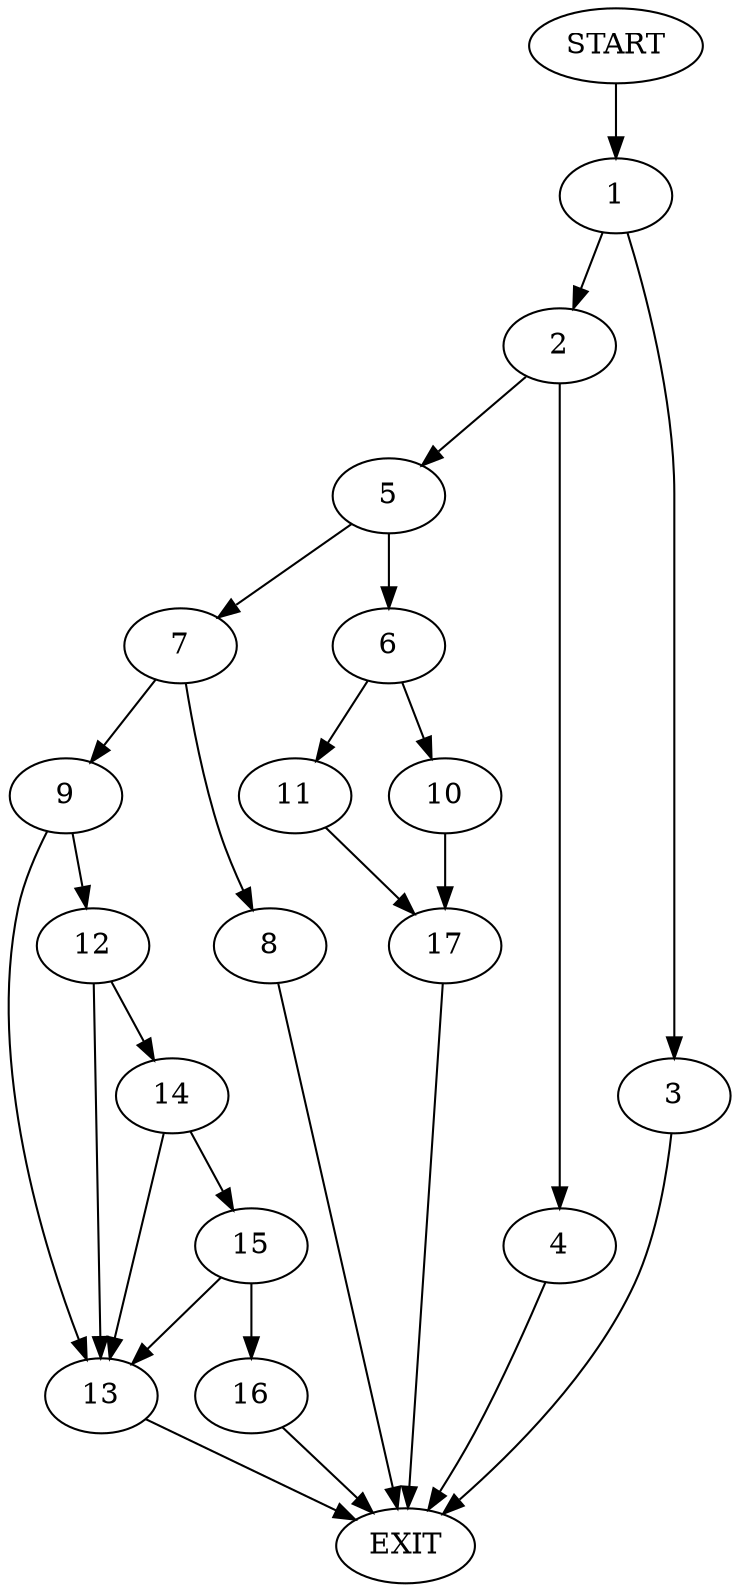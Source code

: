 digraph {
0 [label="START"]
18 [label="EXIT"]
0 -> 1
1 -> 2
1 -> 3
2 -> 4
2 -> 5
3 -> 18
5 -> 6
5 -> 7
4 -> 18
7 -> 8
7 -> 9
6 -> 10
6 -> 11
8 -> 18
9 -> 12
9 -> 13
12 -> 14
12 -> 13
13 -> 18
14 -> 13
14 -> 15
15 -> 13
15 -> 16
16 -> 18
11 -> 17
10 -> 17
17 -> 18
}
